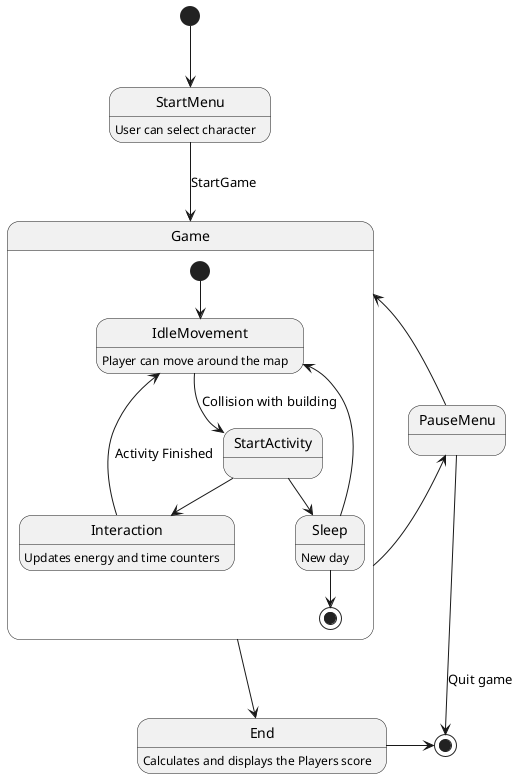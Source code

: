@startuml
'https://plantuml.com/state-diagram

[*] --> StartMenu

state StartMenu {
    StartMenu: User can select character
}

state Game{
    [*] --> IdleMovement

    IdleMovement: Player can move around the map

    IdleMovement --> StartActivity :Collision with building
    StartActivity --> Interaction
    StartActivity  --> Sleep
    Interaction --> IdleMovement:Activity Finished
    Interaction: Updates energy and time counters
    Sleep:New day
    Sleep --> IdleMovement
    Sleep --> [*]
}

state End{
    End:Calculates and displays the Players score
}

state PauseMenu{

}

StartMenu --> Game: StartGame
Game -> PauseMenu
Game <- PauseMenu
Game --> End
End -> [*]
PauseMenu --> [*] : Quit game
@enduml